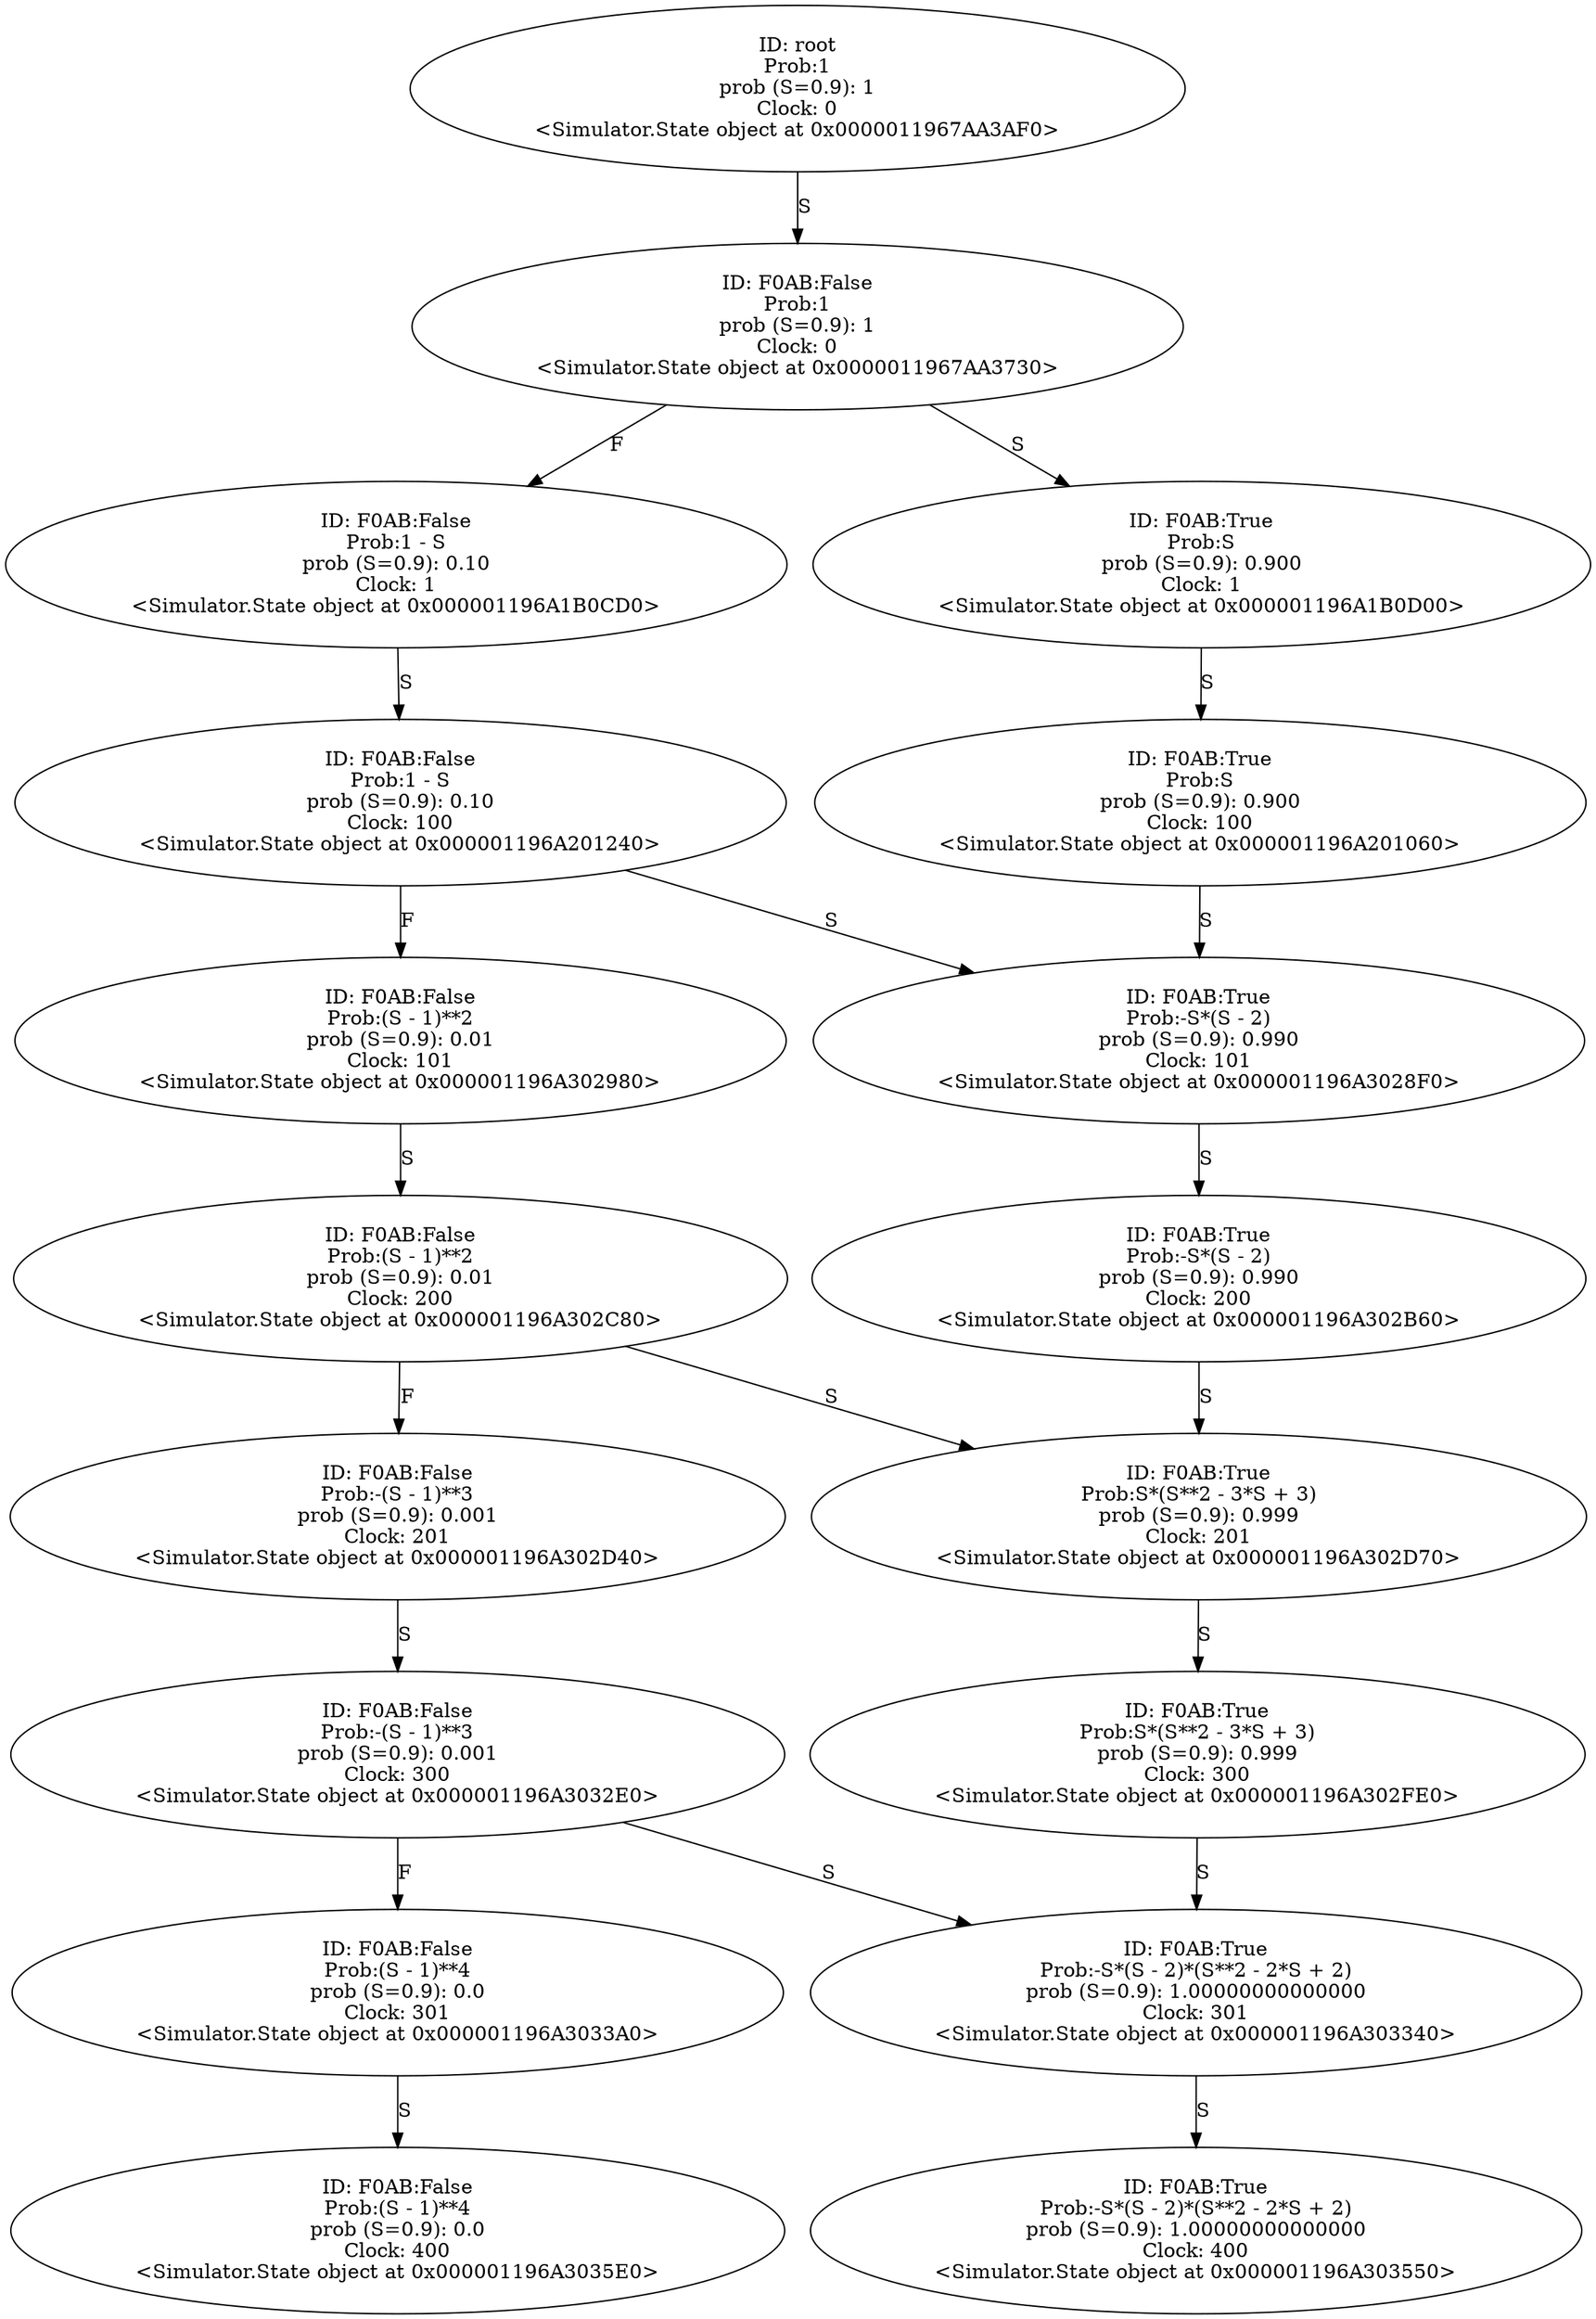digraph "./Output/./controled_frequency_S100_R100" {
	<Simulator.State object at 0x0000011967AA3AF0> [label="ID: root
Prob:1
prob (S=0.9): 1
Clock: 0
<Simulator.State object at 0x0000011967AA3AF0>"]
	<Simulator.State object at 0x0000011967AA3AF0> -> <Simulator.State object at 0x0000011967AA3730> [label=S]
	<Simulator.State object at 0x0000011967AA3730> [label="ID: F0AB:False
Prob:1
prob (S=0.9): 1
Clock: 0
<Simulator.State object at 0x0000011967AA3730>"]
	<Simulator.State object at 0x0000011967AA3730> -> <Simulator.State object at 0x000001196A1B0CD0> [label=F]
	<Simulator.State object at 0x0000011967AA3730> -> <Simulator.State object at 0x000001196A1B0D00> [label=S]
	<Simulator.State object at 0x000001196A1B0CD0> [label="ID: F0AB:False
Prob:1 - S
prob (S=0.9): 0.10
Clock: 1
<Simulator.State object at 0x000001196A1B0CD0>"]
	<Simulator.State object at 0x000001196A1B0CD0> -> <Simulator.State object at 0x000001196A201240> [label=S]
	<Simulator.State object at 0x000001196A1B0D00> [label="ID: F0AB:True
Prob:S
prob (S=0.9): 0.900
Clock: 1
<Simulator.State object at 0x000001196A1B0D00>"]
	<Simulator.State object at 0x000001196A1B0D00> -> <Simulator.State object at 0x000001196A201060> [label=S]
	<Simulator.State object at 0x000001196A201240> [label="ID: F0AB:False
Prob:1 - S
prob (S=0.9): 0.10
Clock: 100
<Simulator.State object at 0x000001196A201240>"]
	<Simulator.State object at 0x000001196A201240> -> <Simulator.State object at 0x000001196A302980> [label=F]
	<Simulator.State object at 0x000001196A201240> -> <Simulator.State object at 0x000001196A3028F0> [label=S]
	<Simulator.State object at 0x000001196A201060> [label="ID: F0AB:True
Prob:S
prob (S=0.9): 0.900
Clock: 100
<Simulator.State object at 0x000001196A201060>"]
	<Simulator.State object at 0x000001196A201060> -> <Simulator.State object at 0x000001196A3028F0> [label=S]
	<Simulator.State object at 0x000001196A302980> [label="ID: F0AB:False
Prob:(S - 1)**2
prob (S=0.9): 0.01
Clock: 101
<Simulator.State object at 0x000001196A302980>"]
	<Simulator.State object at 0x000001196A302980> -> <Simulator.State object at 0x000001196A302C80> [label=S]
	<Simulator.State object at 0x000001196A3028F0> [label="ID: F0AB:True
Prob:-S*(S - 2)
prob (S=0.9): 0.990
Clock: 101
<Simulator.State object at 0x000001196A3028F0>"]
	<Simulator.State object at 0x000001196A3028F0> -> <Simulator.State object at 0x000001196A302B60> [label=S]
	<Simulator.State object at 0x000001196A302C80> [label="ID: F0AB:False
Prob:(S - 1)**2
prob (S=0.9): 0.01
Clock: 200
<Simulator.State object at 0x000001196A302C80>"]
	<Simulator.State object at 0x000001196A302C80> -> <Simulator.State object at 0x000001196A302D40> [label=F]
	<Simulator.State object at 0x000001196A302C80> -> <Simulator.State object at 0x000001196A302D70> [label=S]
	<Simulator.State object at 0x000001196A302B60> [label="ID: F0AB:True
Prob:-S*(S - 2)
prob (S=0.9): 0.990
Clock: 200
<Simulator.State object at 0x000001196A302B60>"]
	<Simulator.State object at 0x000001196A302B60> -> <Simulator.State object at 0x000001196A302D70> [label=S]
	<Simulator.State object at 0x000001196A302D40> [label="ID: F0AB:False
Prob:-(S - 1)**3
prob (S=0.9): 0.001
Clock: 201
<Simulator.State object at 0x000001196A302D40>"]
	<Simulator.State object at 0x000001196A302D40> -> <Simulator.State object at 0x000001196A3032E0> [label=S]
	<Simulator.State object at 0x000001196A302D70> [label="ID: F0AB:True
Prob:S*(S**2 - 3*S + 3)
prob (S=0.9): 0.999
Clock: 201
<Simulator.State object at 0x000001196A302D70>"]
	<Simulator.State object at 0x000001196A302D70> -> <Simulator.State object at 0x000001196A302FE0> [label=S]
	<Simulator.State object at 0x000001196A3032E0> [label="ID: F0AB:False
Prob:-(S - 1)**3
prob (S=0.9): 0.001
Clock: 300
<Simulator.State object at 0x000001196A3032E0>"]
	<Simulator.State object at 0x000001196A3032E0> -> <Simulator.State object at 0x000001196A3033A0> [label=F]
	<Simulator.State object at 0x000001196A3032E0> -> <Simulator.State object at 0x000001196A303340> [label=S]
	<Simulator.State object at 0x000001196A302FE0> [label="ID: F0AB:True
Prob:S*(S**2 - 3*S + 3)
prob (S=0.9): 0.999
Clock: 300
<Simulator.State object at 0x000001196A302FE0>"]
	<Simulator.State object at 0x000001196A302FE0> -> <Simulator.State object at 0x000001196A303340> [label=S]
	<Simulator.State object at 0x000001196A3033A0> [label="ID: F0AB:False
Prob:(S - 1)**4
prob (S=0.9): 0.0
Clock: 301
<Simulator.State object at 0x000001196A3033A0>"]
	<Simulator.State object at 0x000001196A3033A0> -> <Simulator.State object at 0x000001196A3035E0> [label=S]
	<Simulator.State object at 0x000001196A303340> [label="ID: F0AB:True
Prob:-S*(S - 2)*(S**2 - 2*S + 2)
prob (S=0.9): 1.00000000000000
Clock: 301
<Simulator.State object at 0x000001196A303340>"]
	<Simulator.State object at 0x000001196A303340> -> <Simulator.State object at 0x000001196A303550> [label=S]
	<Simulator.State object at 0x000001196A3035E0> [label="ID: F0AB:False
Prob:(S - 1)**4
prob (S=0.9): 0.0
Clock: 400
<Simulator.State object at 0x000001196A3035E0>"]
	<Simulator.State object at 0x000001196A303550> [label="ID: F0AB:True
Prob:-S*(S - 2)*(S**2 - 2*S + 2)
prob (S=0.9): 1.00000000000000
Clock: 400
<Simulator.State object at 0x000001196A303550>"]
}
